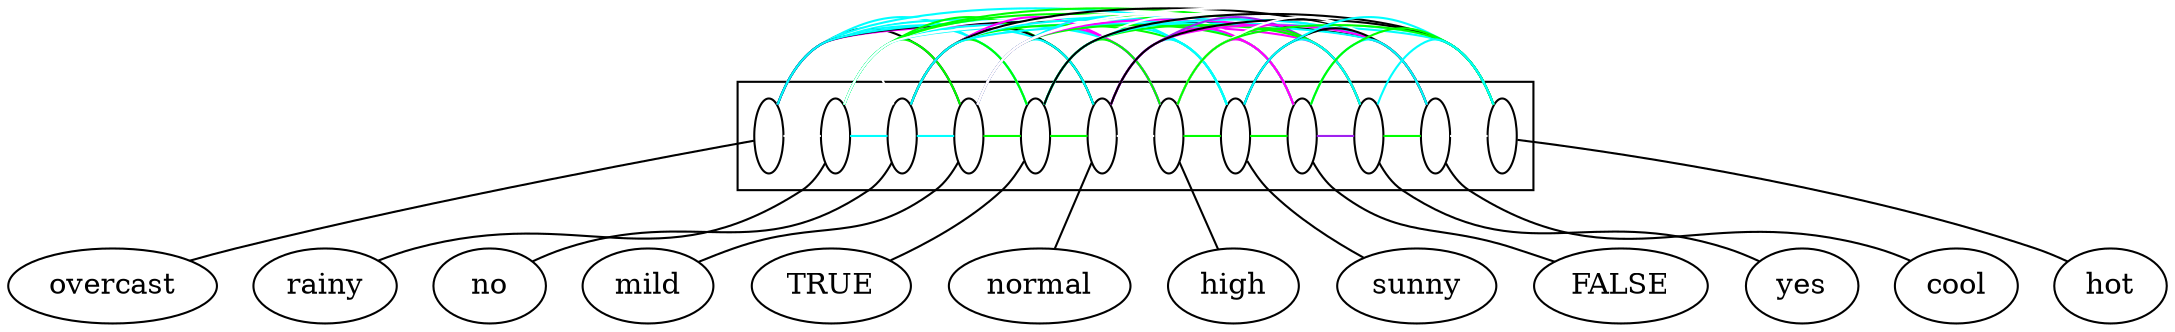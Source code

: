digraph G {
compound=True;
overcast;
rainy;
no;
mild;
TRUE;
normal;
high;
sunny;
FALSE;
yes;
cool;
hot;
subgraph cluster_highcoolrainyovercasthotFALSEyesmildTRUEnormalsunnyno {
s_overcast [fixedsize=True, fillcolor=white, width=0.2, label=" "];
s_rainy [fixedsize=True, fillcolor=white, width=0.2, label=" "];
s_no [fixedsize=True, fillcolor=white, width=0.2, label=" "];
s_mild [fixedsize=True, fillcolor=white, width=0.2, label=" "];
s_TRUE [fixedsize=True, fillcolor=white, width=0.2, label=" "];
s_normal [fixedsize=True, fillcolor=white, width=0.2, label=" "];
s_high [fixedsize=True, fillcolor=white, width=0.2, label=" "];
s_sunny [fixedsize=True, fillcolor=white, width=0.2, label=" "];
s_FALSE [fixedsize=True, fillcolor=white, width=0.2, label=" "];
s_yes [fixedsize=True, fillcolor=white, width=0.2, label=" "];
s_cool [fixedsize=True, fillcolor=white, width=0.2, label=" "];
s_hot [fixedsize=True, fillcolor=white, width=0.2, label=" "];
subgraph  {
rank=same;
s_overcast -> s_rainy  [arrowhead=none, color=white];
s_overcast -> s_no  [arrowhead=none, color=white];
s_overcast -> s_mild  [arrowhead=none, color=black];
s_overcast -> s_TRUE  [arrowhead=none, color=cyan];
s_overcast -> s_normal  [arrowhead=none, color=cyan];
s_overcast -> s_high  [arrowhead=none, color=cyan];
s_overcast -> s_sunny  [arrowhead=none, color=white];
s_overcast -> s_FALSE  [arrowhead=none, color=cyan];
s_overcast -> s_yes  [arrowhead=none, color=magenta];
s_overcast -> s_cool  [arrowhead=none, color=black];
s_overcast -> s_hot  [arrowhead=none, color=cyan];
s_rainy -> s_no  [arrowhead=none, color=cyan];
s_rainy -> s_mild  [arrowhead=none, color=green];
s_rainy -> s_TRUE  [arrowhead=none, color=cyan];
s_rainy -> s_normal  [arrowhead=none, color=green];
s_rainy -> s_high  [arrowhead=none, color=cyan];
s_rainy -> s_sunny  [arrowhead=none, color=white];
s_rainy -> s_FALSE  [arrowhead=none, color=green];
s_rainy -> s_yes  [arrowhead=none, color=green];
s_rainy -> s_cool  [arrowhead=none, color=cyan];
s_rainy -> s_hot  [arrowhead=none, color=white];
s_no -> s_mild  [arrowhead=none, color=cyan];
s_no -> s_TRUE  [arrowhead=none, color=green];
s_no -> s_normal  [arrowhead=none, color=black];
s_no -> s_high  [arrowhead=none, color=magenta];
s_no -> s_sunny  [arrowhead=none, color=green];
s_no -> s_FALSE  [arrowhead=none, color=cyan];
s_no -> s_yes  [arrowhead=none, color=white];
s_no -> s_cool  [arrowhead=none, color=black];
s_no -> s_hot  [arrowhead=none, color=cyan];
s_mild -> s_TRUE  [arrowhead=none, color=green];
s_mild -> s_normal  [arrowhead=none, color=cyan];
s_mild -> s_high  [arrowhead=none, color=magenta];
s_mild -> s_sunny  [arrowhead=none, color=cyan];
s_mild -> s_FALSE  [arrowhead=none, color=green];
s_mild -> s_yes  [arrowhead=none, color=magenta];
s_mild -> s_cool  [arrowhead=none, color=white];
s_mild -> s_hot  [arrowhead=none, color=white];
s_TRUE -> s_normal  [arrowhead=none, color=green];
s_TRUE -> s_high  [arrowhead=none, color=green];
s_TRUE -> s_sunny  [arrowhead=none, color=cyan];
s_TRUE -> s_FALSE  [arrowhead=none, color=white];
s_TRUE -> s_yes  [arrowhead=none, color=green];
s_TRUE -> s_cool  [arrowhead=none, color=cyan];
s_TRUE -> s_hot  [arrowhead=none, color=black];
s_normal -> s_high  [arrowhead=none, color=white];
s_normal -> s_sunny  [arrowhead=none, color=cyan];
s_normal -> s_FALSE  [arrowhead=none, color=magenta];
s_normal -> s_yes  [arrowhead=none, color=purple];
s_normal -> s_cool  [arrowhead=none, color=magenta];
s_normal -> s_hot  [arrowhead=none, color=black];
s_high -> s_sunny  [arrowhead=none, color=green];
s_high -> s_FALSE  [arrowhead=none, color=magenta];
s_high -> s_yes  [arrowhead=none, color=green];
s_high -> s_cool  [arrowhead=none, color=white];
s_high -> s_hot  [arrowhead=none, color=green];
s_sunny -> s_FALSE  [arrowhead=none, color=green];
s_sunny -> s_yes  [arrowhead=none, color=cyan];
s_sunny -> s_cool  [arrowhead=none, color=black];
s_sunny -> s_hot  [arrowhead=none, color=cyan];
s_FALSE -> s_yes  [arrowhead=none, color=purple];
s_FALSE -> s_cool  [arrowhead=none, color=cyan];
s_FALSE -> s_hot  [arrowhead=none, color=green];
s_yes -> s_cool  [arrowhead=none, color=green];
s_yes -> s_hot  [arrowhead=none, color=cyan];
s_cool -> s_hot  [arrowhead=none, color=white];
}

}

s_overcast -> overcast  [arrowhead=none];
s_rainy -> rainy  [arrowhead=none];
s_no -> no  [arrowhead=none];
s_mild -> mild  [arrowhead=none];
s_TRUE -> TRUE  [arrowhead=none];
s_normal -> normal  [arrowhead=none];
s_high -> high  [arrowhead=none];
s_sunny -> sunny  [arrowhead=none];
s_FALSE -> FALSE  [arrowhead=none];
s_yes -> yes  [arrowhead=none];
s_cool -> cool  [arrowhead=none];
s_hot -> hot  [arrowhead=none];
}
